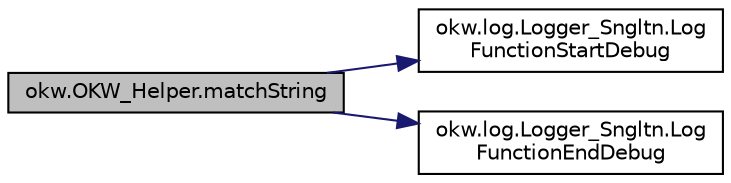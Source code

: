 digraph "okw.OKW_Helper.matchString"
{
 // INTERACTIVE_SVG=YES
 // LATEX_PDF_SIZE
  edge [fontname="Helvetica",fontsize="10",labelfontname="Helvetica",labelfontsize="10"];
  node [fontname="Helvetica",fontsize="10",shape=record];
  rankdir="LR";
  Node123 [label="okw.OKW_Helper.matchString",height=0.2,width=0.4,color="black", fillcolor="grey75", style="filled", fontcolor="black",tooltip="Quelle: http://stackoverflow.com/questions/6907720/need-to-perform-wildcard-etc-search-on-a-String-us..."];
  Node123 -> Node124 [color="midnightblue",fontsize="10",style="solid",fontname="Helvetica"];
  Node124 [label="okw.log.Logger_Sngltn.Log\lFunctionStartDebug",height=0.2,width=0.4,color="black", fillcolor="white", style="filled",URL="$classokw_1_1log_1_1_logger___sngltn.html#a2d4c3d22d2a52b92873ee2f3853d9c42",tooltip="LogFunctionStartDebug:"];
  Node123 -> Node125 [color="midnightblue",fontsize="10",style="solid",fontname="Helvetica"];
  Node125 [label="okw.log.Logger_Sngltn.Log\lFunctionEndDebug",height=0.2,width=0.4,color="black", fillcolor="white", style="filled",URL="$classokw_1_1log_1_1_logger___sngltn.html#a91b192a4e0381f6d02b791693d0fab84",tooltip="LogFunctionEndDebug:"];
}
